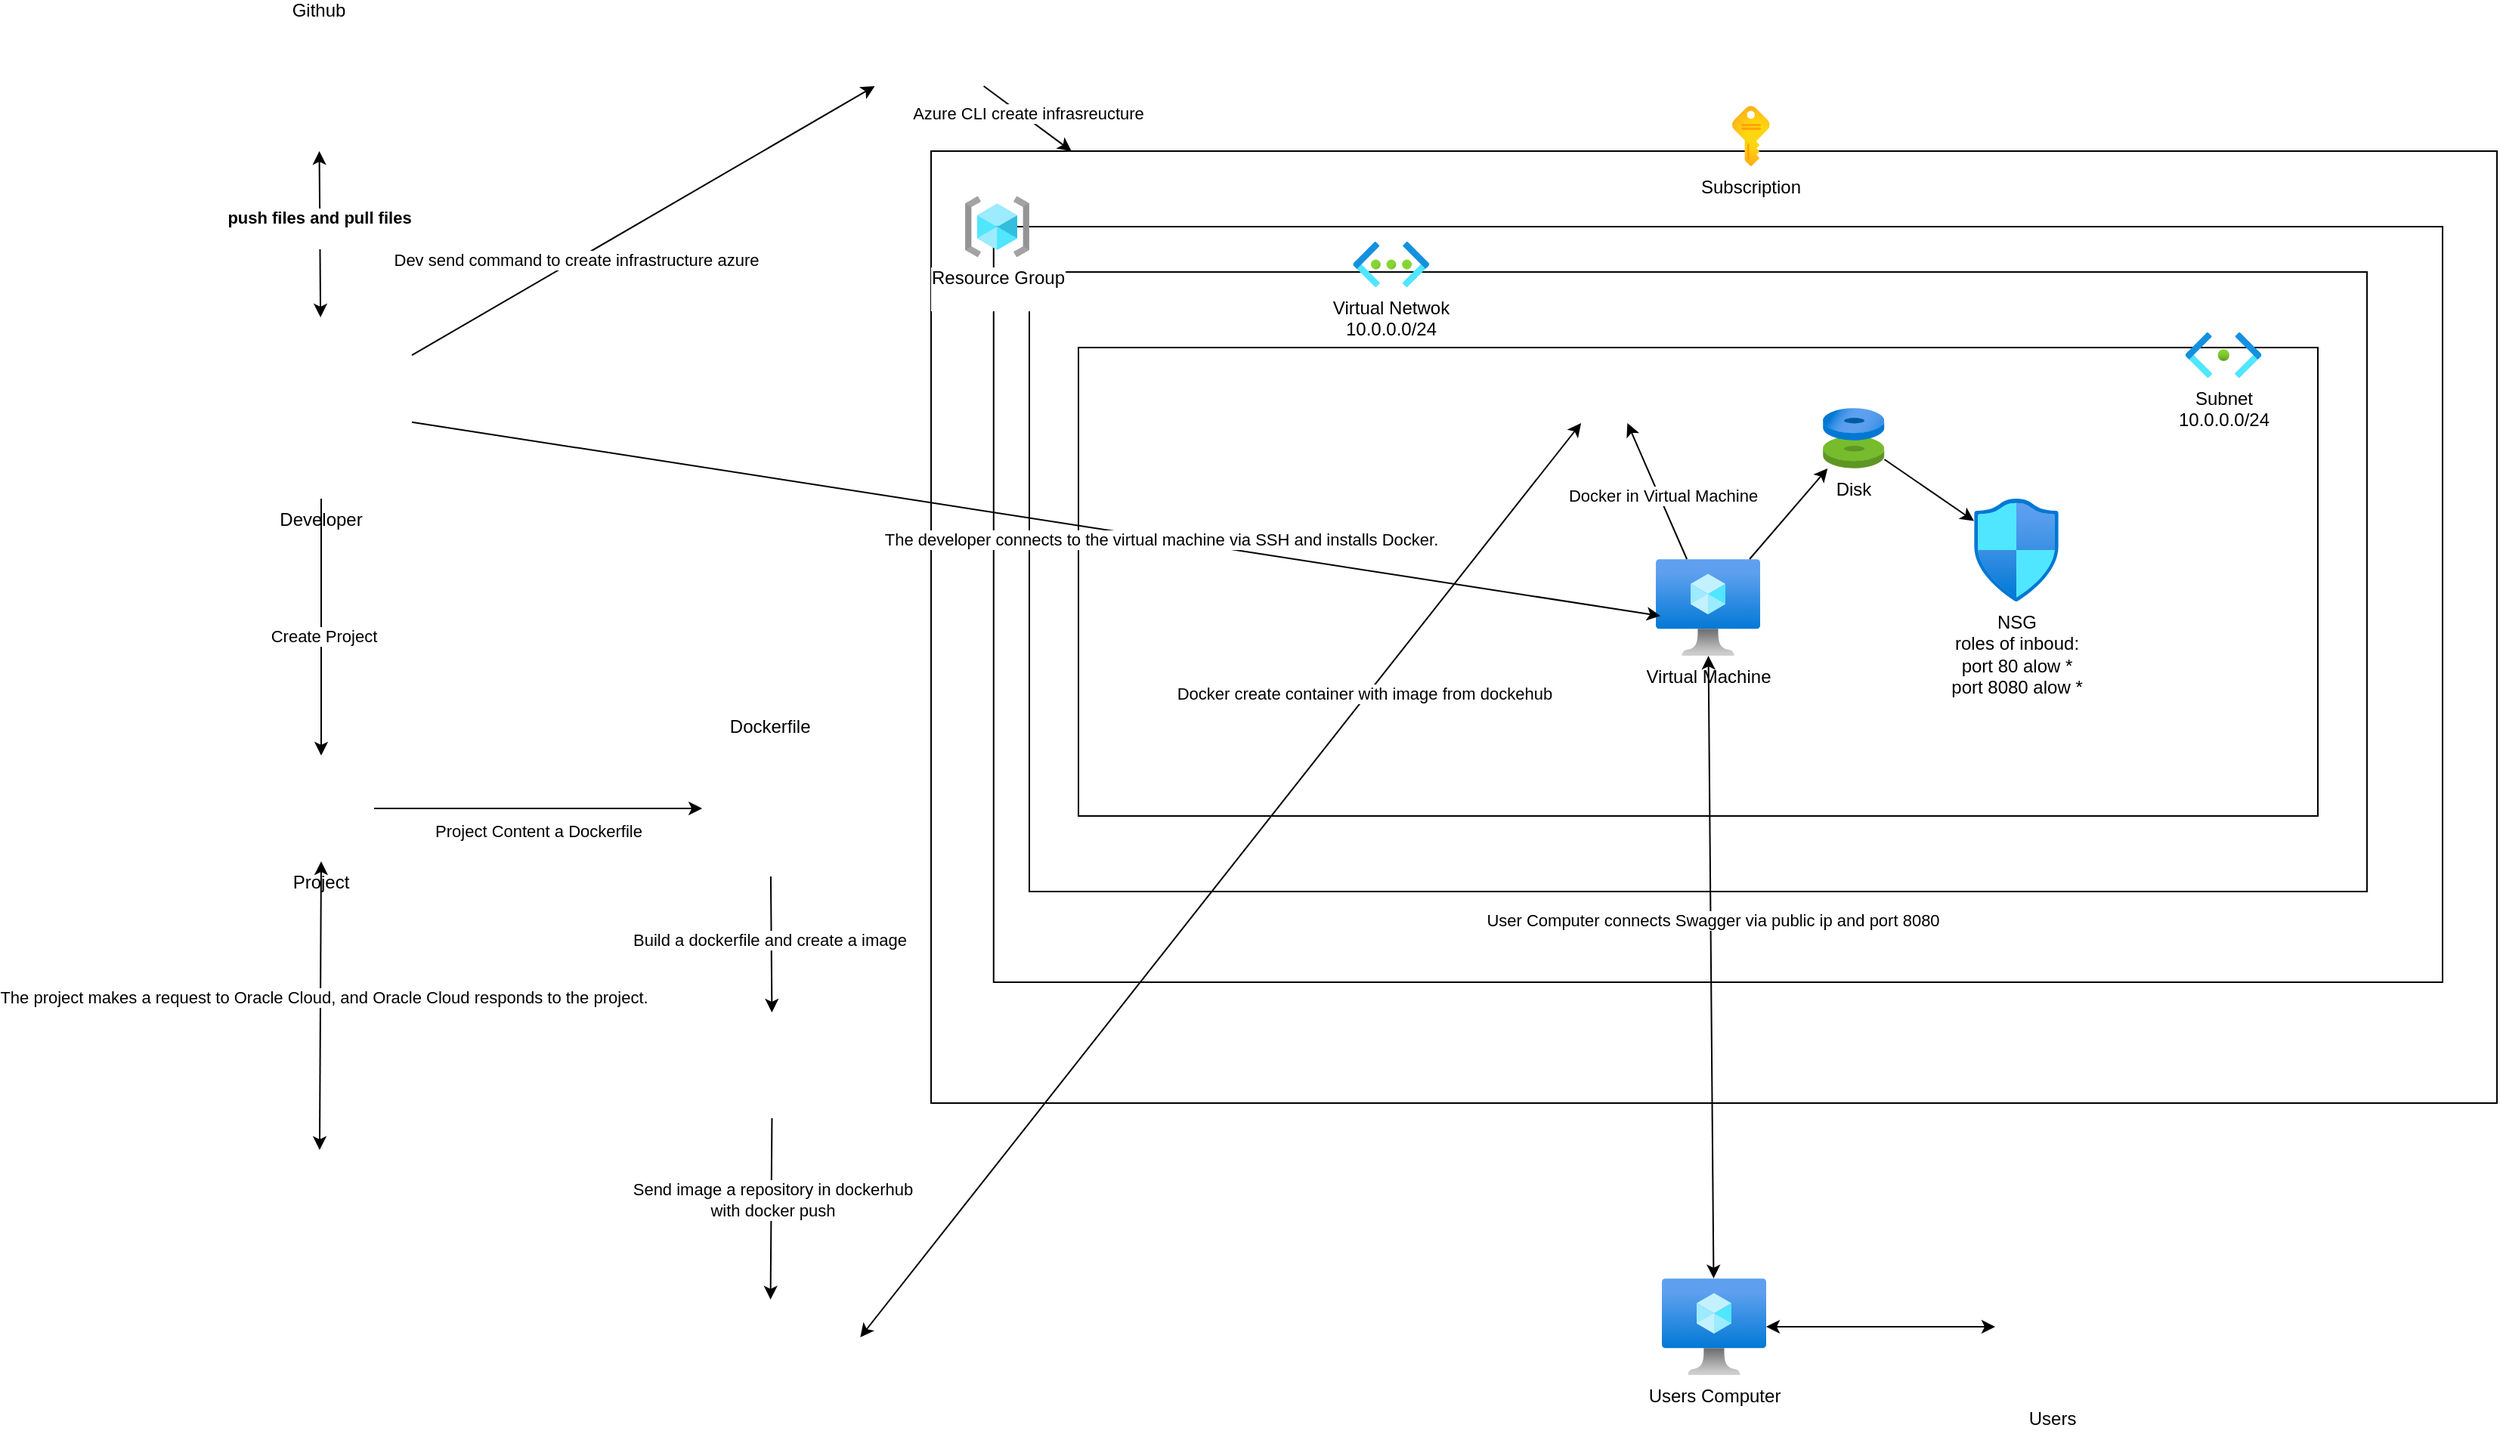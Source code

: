 <mxfile version="27.0.6">
  <diagram name="Página-1" id="DRfpmq5YtLkXoqw87wnF">
    <mxGraphModel grid="1" page="1" gridSize="10" guides="1" tooltips="1" connect="1" arrows="1" fold="1" pageScale="1" pageWidth="827" pageHeight="1169" math="0" shadow="0">
      <root>
        <mxCell id="0" />
        <mxCell id="1" parent="0" />
        <mxCell id="DbydIWM2rCgku7ly2Mz8-1" value="Developer" style="shape=image;verticalLabelPosition=bottom;labelBackgroundColor=default;verticalAlign=top;aspect=fixed;imageAspect=0;image=https://cdn-icons-png.flaticon.com/512/10771/10771017.png;" vertex="1" parent="1">
          <mxGeometry x="-3.5" y="220" width="120" height="120" as="geometry" />
        </mxCell>
        <mxCell id="DbydIWM2rCgku7ly2Mz8-4" value="Github&#xa;" style="shape=image;verticalLabelPosition=top;labelBackgroundColor=default;verticalAlign=bottom;aspect=fixed;imageAspect=0;image=https://images.icon-icons.com/3685/PNG/512/github_logo_icon_229278.png;imageBackground=none;labelPosition=center;align=center;" vertex="1" parent="1">
          <mxGeometry x="20" y="40" width="70" height="70" as="geometry" />
        </mxCell>
        <mxCell id="DbydIWM2rCgku7ly2Mz8-7" value="" style="endArrow=classic;startArrow=classic;html=1;rounded=0;" edge="1" parent="1" source="DbydIWM2rCgku7ly2Mz8-1" target="DbydIWM2rCgku7ly2Mz8-4">
          <mxGeometry width="50" height="50" relative="1" as="geometry">
            <mxPoint x="100" y="190" as="sourcePoint" />
            <mxPoint x="150" y="140" as="targetPoint" />
          </mxGeometry>
        </mxCell>
        <mxCell id="DbydIWM2rCgku7ly2Mz8-8" value="&lt;b&gt;push files and pull files&lt;/b&gt;&lt;div&gt;&lt;br&gt;&lt;/div&gt;" style="edgeLabel;html=1;align=center;verticalAlign=middle;resizable=0;points=[];" connectable="0" vertex="1" parent="DbydIWM2rCgku7ly2Mz8-7">
          <mxGeometry x="0.073" y="1" relative="1" as="geometry">
            <mxPoint as="offset" />
          </mxGeometry>
        </mxCell>
        <mxCell id="DbydIWM2rCgku7ly2Mz8-16" style="edgeStyle=orthogonalEdgeStyle;rounded=0;orthogonalLoop=1;jettySize=auto;html=1;" edge="1" parent="1" source="DbydIWM2rCgku7ly2Mz8-9" target="DbydIWM2rCgku7ly2Mz8-14">
          <mxGeometry relative="1" as="geometry" />
        </mxCell>
        <mxCell id="DbydIWM2rCgku7ly2Mz8-17" value="Project Content a Dockerfile" style="edgeLabel;html=1;align=center;verticalAlign=middle;resizable=0;points=[];" connectable="0" vertex="1" parent="DbydIWM2rCgku7ly2Mz8-16">
          <mxGeometry relative="1" as="geometry">
            <mxPoint y="15" as="offset" />
          </mxGeometry>
        </mxCell>
        <mxCell id="DbydIWM2rCgku7ly2Mz8-9" value="Project" style="shape=image;verticalLabelPosition=bottom;labelBackgroundColor=default;verticalAlign=top;aspect=fixed;imageAspect=0;image=https://cdn-icons-png.freepik.com/256/5956/5956597.png;" vertex="1" parent="1">
          <mxGeometry x="21.5" y="510" width="70" height="70" as="geometry" />
        </mxCell>
        <mxCell id="DbydIWM2rCgku7ly2Mz8-11" value="" style="endArrow=classic;html=1;rounded=0;entryX=0.5;entryY=0;entryDx=0;entryDy=0;" edge="1" parent="1" source="DbydIWM2rCgku7ly2Mz8-1" target="DbydIWM2rCgku7ly2Mz8-9">
          <mxGeometry width="50" height="50" relative="1" as="geometry">
            <mxPoint x="390" y="520" as="sourcePoint" />
            <mxPoint x="120" y="420" as="targetPoint" />
            <Array as="points" />
          </mxGeometry>
        </mxCell>
        <mxCell id="DbydIWM2rCgku7ly2Mz8-12" value="Create Project" style="edgeLabel;html=1;align=center;verticalAlign=middle;resizable=0;points=[];" connectable="0" vertex="1" parent="DbydIWM2rCgku7ly2Mz8-11">
          <mxGeometry x="0.067" y="1" relative="1" as="geometry">
            <mxPoint as="offset" />
          </mxGeometry>
        </mxCell>
        <mxCell id="DbydIWM2rCgku7ly2Mz8-14" value="Dockerfile" style="shape=image;verticalLabelPosition=top;labelBackgroundColor=default;verticalAlign=bottom;aspect=fixed;imageAspect=0;image=https://icons.veryicon.com/png/o/file-type/file-type-9/dockerfile.png;labelPosition=center;align=center;" vertex="1" parent="1">
          <mxGeometry x="308.58" y="500" width="90" height="90" as="geometry" />
        </mxCell>
        <mxCell id="DbydIWM2rCgku7ly2Mz8-21" value="" style="shape=image;verticalLabelPosition=bottom;labelBackgroundColor=default;verticalAlign=top;aspect=fixed;imageAspect=0;image=https://cdn.worldvectorlogo.com/logos/docker.svg;" vertex="1" parent="1">
          <mxGeometry x="313.33" y="680" width="83.34" height="70" as="geometry" />
        </mxCell>
        <mxCell id="DbydIWM2rCgku7ly2Mz8-22" value="" style="endArrow=classic;html=1;rounded=0;" edge="1" parent="1" source="DbydIWM2rCgku7ly2Mz8-14" target="DbydIWM2rCgku7ly2Mz8-21">
          <mxGeometry width="50" height="50" relative="1" as="geometry">
            <mxPoint x="326.67" y="635" as="sourcePoint" />
            <mxPoint x="355" y="650" as="targetPoint" />
          </mxGeometry>
        </mxCell>
        <mxCell id="DbydIWM2rCgku7ly2Mz8-23" value="Build a dockerfile and create a image" style="edgeLabel;html=1;align=center;verticalAlign=middle;resizable=0;points=[];" connectable="0" vertex="1" parent="DbydIWM2rCgku7ly2Mz8-22">
          <mxGeometry x="-0.078" y="-2" relative="1" as="geometry">
            <mxPoint as="offset" />
          </mxGeometry>
        </mxCell>
        <mxCell id="DbydIWM2rCgku7ly2Mz8-24" value="" style="shape=image;verticalLabelPosition=bottom;labelBackgroundColor=default;verticalAlign=top;aspect=fixed;imageAspect=0;image=https://www.unixtutorial.org/images/software/docker-hub.png;" vertex="1" parent="1">
          <mxGeometry x="294" y="870" width="119.16" height="50" as="geometry" />
        </mxCell>
        <mxCell id="DbydIWM2rCgku7ly2Mz8-25" value="" style="endArrow=classic;html=1;rounded=0;" edge="1" parent="1" source="DbydIWM2rCgku7ly2Mz8-21" target="DbydIWM2rCgku7ly2Mz8-24">
          <mxGeometry width="50" height="50" relative="1" as="geometry">
            <mxPoint x="390" y="720" as="sourcePoint" />
            <mxPoint x="440" y="670" as="targetPoint" />
            <Array as="points" />
          </mxGeometry>
        </mxCell>
        <mxCell id="DbydIWM2rCgku7ly2Mz8-26" value="Send image a repository in dockerhub&lt;div&gt;with docker push&lt;/div&gt;" style="edgeLabel;html=1;align=center;verticalAlign=middle;resizable=0;points=[];" connectable="0" vertex="1" parent="DbydIWM2rCgku7ly2Mz8-25">
          <mxGeometry x="-0.1" relative="1" as="geometry">
            <mxPoint as="offset" />
          </mxGeometry>
        </mxCell>
        <mxCell id="DbydIWM2rCgku7ly2Mz8-34" value="" style="shape=image;verticalLabelPosition=bottom;labelBackgroundColor=default;verticalAlign=top;aspect=fixed;imageAspect=0;image=https://miro.medium.com/v2/resize:fit:1022/0*oPOeUSk-IAQbfL--.jpg;" vertex="1" parent="1">
          <mxGeometry x="410" y="20" width="106.27" height="47" as="geometry" />
        </mxCell>
        <mxCell id="DbydIWM2rCgku7ly2Mz8-35" value="" style="rounded=0;whiteSpace=wrap;html=1;labelBackgroundColor=none;fontColor=default;fillColor=none;" vertex="1" parent="1">
          <mxGeometry x="460" y="110" width="1036" height="630" as="geometry" />
        </mxCell>
        <mxCell id="DbydIWM2rCgku7ly2Mz8-36" value="" style="rounded=0;whiteSpace=wrap;html=1;fillColor=none;" vertex="1" parent="1">
          <mxGeometry x="501.39" y="160" width="958.61" height="500" as="geometry" />
        </mxCell>
        <mxCell id="DbydIWM2rCgku7ly2Mz8-37" value="" style="rounded=0;whiteSpace=wrap;html=1;fillColor=none;" vertex="1" parent="1">
          <mxGeometry x="525" y="190" width="885" height="410" as="geometry" />
        </mxCell>
        <mxCell id="DbydIWM2rCgku7ly2Mz8-38" value="" style="rounded=0;whiteSpace=wrap;html=1;fillColor=none;" vertex="1" parent="1">
          <mxGeometry x="557.5" y="240" width="820" height="310" as="geometry" />
        </mxCell>
        <mxCell id="DbydIWM2rCgku7ly2Mz8-27" value="Subscription" style="image;aspect=fixed;html=1;points=[];align=center;fontSize=12;image=img/lib/azure2/general/Subscriptions.svg;" vertex="1" parent="1">
          <mxGeometry x="990" y="80" width="24.79" height="40" as="geometry" />
        </mxCell>
        <mxCell id="DbydIWM2rCgku7ly2Mz8-31" value="Subnet&lt;div&gt;10.0.0.0/24&lt;/div&gt;&lt;div&gt;&lt;br&gt;&lt;/div&gt;" style="image;aspect=fixed;html=1;points=[];align=center;fontSize=12;image=img/lib/azure2/networking/Subnet.svg;" vertex="1" parent="1">
          <mxGeometry x="1290" y="230" width="50.1" height="30" as="geometry" />
        </mxCell>
        <mxCell id="DbydIWM2rCgku7ly2Mz8-30" value="Virtual Netwok&lt;div&gt;10.0.0.0/24&lt;/div&gt;" style="image;aspect=fixed;html=1;points=[];align=center;fontSize=12;image=img/lib/azure2/networking/Virtual_Networks.svg;" vertex="1" parent="1">
          <mxGeometry x="739.27" y="170" width="50.25" height="30" as="geometry" />
        </mxCell>
        <mxCell id="DbydIWM2rCgku7ly2Mz8-28" value="Resource Group&lt;div&gt;&lt;br&gt;&lt;/div&gt;" style="image;aspect=fixed;html=1;points=[];align=center;fontSize=12;image=img/lib/azure2/general/Resource_Groups.svg;" vertex="1" parent="1">
          <mxGeometry x="482.5" y="140" width="42.5" height="40" as="geometry" />
        </mxCell>
        <mxCell id="DbydIWM2rCgku7ly2Mz8-32" value="NSG&lt;div&gt;roles of inboud:&lt;/div&gt;&lt;div&gt;port 80 alow *&lt;/div&gt;&lt;div&gt;port 8080 alow *&lt;/div&gt;" style="image;aspect=fixed;html=1;points=[];align=center;fontSize=12;image=img/lib/azure2/networking/Network_Security_Groups.svg;" vertex="1" parent="1">
          <mxGeometry x="1150" y="340" width="56.0" height="68" as="geometry" />
        </mxCell>
        <mxCell id="DbydIWM2rCgku7ly2Mz8-29" value="Virtual Machine" style="image;aspect=fixed;html=1;points=[];align=center;fontSize=12;image=img/lib/azure2/compute/Virtual_Machine.svg;" vertex="1" parent="1">
          <mxGeometry x="939.52" y="380" width="69" height="64" as="geometry" />
        </mxCell>
        <mxCell id="DbydIWM2rCgku7ly2Mz8-33" value="" style="shape=image;verticalLabelPosition=bottom;labelBackgroundColor=default;verticalAlign=top;aspect=fixed;imageAspect=0;image=https://cdn.worldvectorlogo.com/logos/docker.svg;" vertex="1" parent="1">
          <mxGeometry x="880" y="240" width="59.52" height="50" as="geometry" />
        </mxCell>
        <mxCell id="DbydIWM2rCgku7ly2Mz8-42" value="Disk" style="image;aspect=fixed;html=1;points=[];align=center;fontSize=12;image=img/lib/azure2/compute/Disks.svg;" vertex="1" parent="1">
          <mxGeometry x="1050" y="280" width="40.72" height="40" as="geometry" />
        </mxCell>
        <mxCell id="DbydIWM2rCgku7ly2Mz8-43" value="" style="endArrow=classic;html=1;rounded=0;" edge="1" parent="1" source="DbydIWM2rCgku7ly2Mz8-29" target="DbydIWM2rCgku7ly2Mz8-42">
          <mxGeometry width="50" height="50" relative="1" as="geometry">
            <mxPoint x="770" y="420" as="sourcePoint" />
            <mxPoint x="820" y="370" as="targetPoint" />
          </mxGeometry>
        </mxCell>
        <mxCell id="DbydIWM2rCgku7ly2Mz8-44" value="" style="endArrow=classic;html=1;rounded=0;" edge="1" parent="1" source="DbydIWM2rCgku7ly2Mz8-42" target="DbydIWM2rCgku7ly2Mz8-32">
          <mxGeometry width="50" height="50" relative="1" as="geometry">
            <mxPoint x="770" y="420" as="sourcePoint" />
            <mxPoint x="820" y="370" as="targetPoint" />
          </mxGeometry>
        </mxCell>
        <mxCell id="DbydIWM2rCgku7ly2Mz8-45" value="" style="endArrow=classic;html=1;rounded=0;" edge="1" parent="1" source="DbydIWM2rCgku7ly2Mz8-29" target="DbydIWM2rCgku7ly2Mz8-33">
          <mxGeometry width="50" height="50" relative="1" as="geometry">
            <mxPoint x="770" y="420" as="sourcePoint" />
            <mxPoint x="820" y="370" as="targetPoint" />
          </mxGeometry>
        </mxCell>
        <mxCell id="DbydIWM2rCgku7ly2Mz8-62" value="Docker in Virtual Machine" style="edgeLabel;html=1;align=center;verticalAlign=middle;resizable=0;points=[];" connectable="0" vertex="1" parent="DbydIWM2rCgku7ly2Mz8-45">
          <mxGeometry x="-0.073" y="-2" relative="1" as="geometry">
            <mxPoint as="offset" />
          </mxGeometry>
        </mxCell>
        <mxCell id="DbydIWM2rCgku7ly2Mz8-46" value="" style="endArrow=classic;startArrow=classic;html=1;rounded=0;exitX=1;exitY=0.5;exitDx=0;exitDy=0;" edge="1" parent="1" source="DbydIWM2rCgku7ly2Mz8-24" target="DbydIWM2rCgku7ly2Mz8-33">
          <mxGeometry width="50" height="50" relative="1" as="geometry">
            <mxPoint x="770" y="620" as="sourcePoint" />
            <mxPoint x="820" y="570" as="targetPoint" />
          </mxGeometry>
        </mxCell>
        <mxCell id="DbydIWM2rCgku7ly2Mz8-59" value="Docker create container with image from dockehub&amp;nbsp;" style="edgeLabel;html=1;align=center;verticalAlign=middle;resizable=0;points=[];" connectable="0" vertex="1" parent="DbydIWM2rCgku7ly2Mz8-46">
          <mxGeometry x="0.409" y="1" relative="1" as="geometry">
            <mxPoint as="offset" />
          </mxGeometry>
        </mxCell>
        <mxCell id="DbydIWM2rCgku7ly2Mz8-50" value="Users" style="shape=image;verticalLabelPosition=bottom;labelBackgroundColor=default;verticalAlign=top;aspect=fixed;imageAspect=0;image=https://upload.wikimedia.org/wikipedia/commons/thumb/5/50/User_icon-cp.svg/1656px-User_icon-cp.svg.png;" vertex="1" parent="1">
          <mxGeometry x="1164" y="840.95" width="76.07" height="94.11" as="geometry" />
        </mxCell>
        <mxCell id="DbydIWM2rCgku7ly2Mz8-51" value="Users Computer" style="image;aspect=fixed;html=1;points=[];align=center;fontSize=12;image=img/lib/azure2/compute/Virtual_Machine.svg;" vertex="1" parent="1">
          <mxGeometry x="943.5" y="856" width="69" height="64" as="geometry" />
        </mxCell>
        <mxCell id="DbydIWM2rCgku7ly2Mz8-53" value="" style="endArrow=classic;startArrow=classic;html=1;rounded=0;" edge="1" parent="1" source="DbydIWM2rCgku7ly2Mz8-51" target="DbydIWM2rCgku7ly2Mz8-50">
          <mxGeometry width="50" height="50" relative="1" as="geometry">
            <mxPoint x="830" y="720" as="sourcePoint" />
            <mxPoint x="880" y="670" as="targetPoint" />
          </mxGeometry>
        </mxCell>
        <mxCell id="DbydIWM2rCgku7ly2Mz8-54" value="" style="endArrow=classic;startArrow=classic;html=1;rounded=0;" edge="1" parent="1" source="DbydIWM2rCgku7ly2Mz8-51" target="DbydIWM2rCgku7ly2Mz8-29">
          <mxGeometry width="50" height="50" relative="1" as="geometry">
            <mxPoint x="830" y="720" as="sourcePoint" />
            <mxPoint x="880" y="670" as="targetPoint" />
          </mxGeometry>
        </mxCell>
        <mxCell id="DbydIWM2rCgku7ly2Mz8-63" value="User Computer connects Swagger via public ip and port 8080" style="edgeLabel;html=1;align=center;verticalAlign=middle;resizable=0;points=[];" connectable="0" vertex="1" parent="DbydIWM2rCgku7ly2Mz8-54">
          <mxGeometry x="0.15" y="-1" relative="1" as="geometry">
            <mxPoint as="offset" />
          </mxGeometry>
        </mxCell>
        <mxCell id="DbydIWM2rCgku7ly2Mz8-55" value="" style="endArrow=classic;html=1;rounded=0;" edge="1" parent="1" source="DbydIWM2rCgku7ly2Mz8-1" target="DbydIWM2rCgku7ly2Mz8-34">
          <mxGeometry width="50" height="50" relative="1" as="geometry">
            <mxPoint x="580" y="600" as="sourcePoint" />
            <mxPoint x="630" y="550" as="targetPoint" />
          </mxGeometry>
        </mxCell>
        <mxCell id="DbydIWM2rCgku7ly2Mz8-56" value="Dev send command to create infrastructure azure" style="edgeLabel;html=1;align=center;verticalAlign=middle;resizable=0;points=[];" connectable="0" vertex="1" parent="DbydIWM2rCgku7ly2Mz8-55">
          <mxGeometry x="-0.292" relative="1" as="geometry">
            <mxPoint as="offset" />
          </mxGeometry>
        </mxCell>
        <mxCell id="DbydIWM2rCgku7ly2Mz8-57" value="" style="endArrow=classic;html=1;rounded=0;" edge="1" parent="1" source="DbydIWM2rCgku7ly2Mz8-34" target="DbydIWM2rCgku7ly2Mz8-35">
          <mxGeometry width="50" height="50" relative="1" as="geometry">
            <mxPoint x="420" y="330" as="sourcePoint" />
            <mxPoint x="470" y="280" as="targetPoint" />
          </mxGeometry>
        </mxCell>
        <mxCell id="DbydIWM2rCgku7ly2Mz8-58" value="Azure CLI create infrasreucture" style="edgeLabel;html=1;align=center;verticalAlign=middle;resizable=0;points=[];" connectable="0" vertex="1" parent="DbydIWM2rCgku7ly2Mz8-57">
          <mxGeometry x="-0.033" y="2" relative="1" as="geometry">
            <mxPoint y="-1" as="offset" />
          </mxGeometry>
        </mxCell>
        <mxCell id="DbydIWM2rCgku7ly2Mz8-60" value="" style="endArrow=classic;html=1;rounded=0;entryX=0.044;entryY=0.588;entryDx=0;entryDy=0;entryPerimeter=0;" edge="1" parent="1" source="DbydIWM2rCgku7ly2Mz8-1" target="DbydIWM2rCgku7ly2Mz8-29">
          <mxGeometry width="50" height="50" relative="1" as="geometry">
            <mxPoint x="680" y="510" as="sourcePoint" />
            <mxPoint x="730" y="460" as="targetPoint" />
          </mxGeometry>
        </mxCell>
        <mxCell id="DbydIWM2rCgku7ly2Mz8-61" value="The developer connects to the virtual machine via SSH and installs Docker." style="edgeLabel;html=1;align=center;verticalAlign=middle;resizable=0;points=[];" connectable="0" vertex="1" parent="DbydIWM2rCgku7ly2Mz8-60">
          <mxGeometry x="0.199" y="-1" relative="1" as="geometry">
            <mxPoint as="offset" />
          </mxGeometry>
        </mxCell>
        <mxCell id="n1fcPt6fFZVLorNLmAi1-1" value="" style="shape=image;verticalLabelPosition=bottom;labelBackgroundColor=default;verticalAlign=top;aspect=fixed;imageAspect=0;image=https://w7.pngwing.com/pngs/793/832/png-transparent-oracle-cloud-cloud-computing-oracle-corporation-data-center-oracle-database-financial-sector-white-text-logo-thumbnail.png;" vertex="1" parent="1">
          <mxGeometry x="-31.5" y="771" width="173" height="173" as="geometry" />
        </mxCell>
        <mxCell id="n1fcPt6fFZVLorNLmAi1-2" value="" style="endArrow=classic;startArrow=classic;html=1;rounded=0;entryX=0.5;entryY=1;entryDx=0;entryDy=0;" edge="1" parent="1" source="n1fcPt6fFZVLorNLmAi1-1" target="DbydIWM2rCgku7ly2Mz8-9">
          <mxGeometry width="50" height="50" relative="1" as="geometry">
            <mxPoint x="330" y="640" as="sourcePoint" />
            <mxPoint x="380" y="590" as="targetPoint" />
          </mxGeometry>
        </mxCell>
        <mxCell id="n1fcPt6fFZVLorNLmAi1-3" value="The project makes a request to Oracle Cloud, and Oracle Cloud responds to the project." style="edgeLabel;html=1;align=center;verticalAlign=middle;resizable=0;points=[];" connectable="0" vertex="1" parent="n1fcPt6fFZVLorNLmAi1-2">
          <mxGeometry x="0.06" y="-2" relative="1" as="geometry">
            <mxPoint as="offset" />
          </mxGeometry>
        </mxCell>
      </root>
    </mxGraphModel>
  </diagram>
</mxfile>
